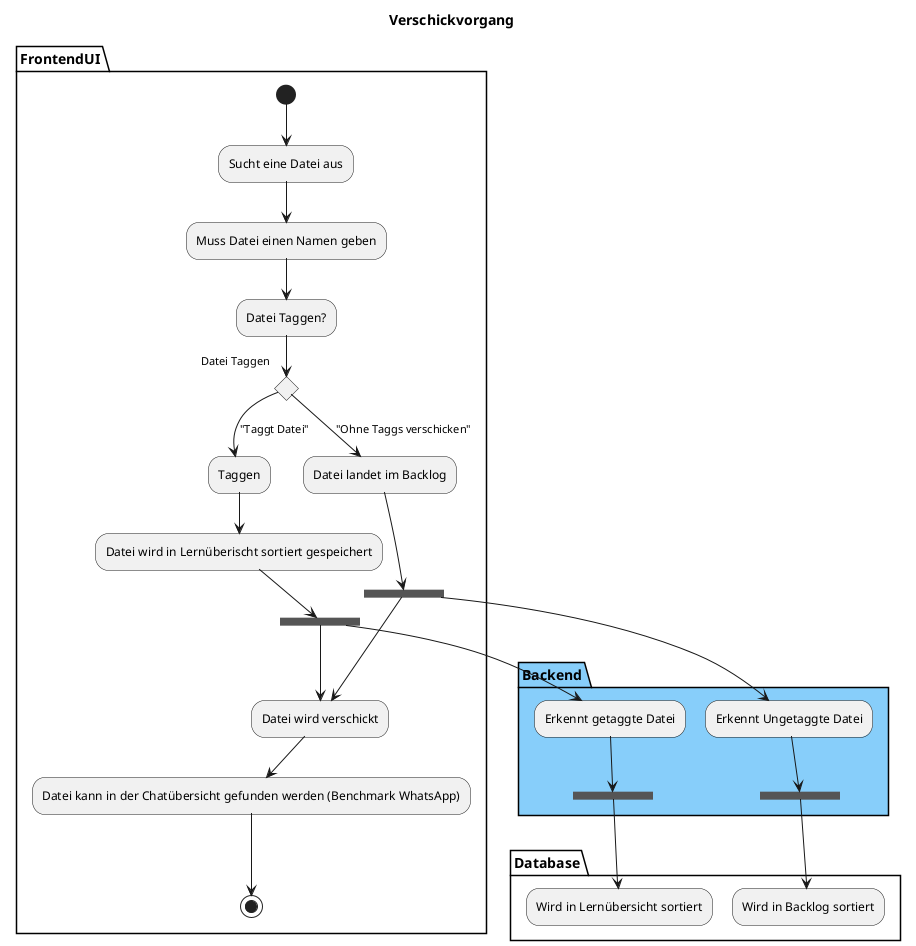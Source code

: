 @startuml Teilvorgang

title Verschickvorgang

partition FrontendUI {
  (*) --> "Sucht eine Datei aus"
  --> "Muss Datei einen Namen geben"
  --> "Datei Taggen?"
  --> if " Datei Taggen" then
    --> ["Taggt Datei"] "Taggen"
    --> "Datei wird in Lernüberischt sortiert gespeichert"
    -->  ===S1=== 
    --> "Datei wird verschickt"

  else 
     
    -->["Ohne Taggs verschicken"] "Datei landet im Backlog"
    --> ===S3=== 
    --> "Datei wird verschickt"
    --> "Datei kann in der Chatübersicht gefunden werden (Benchmark WhatsApp)"

--> (*)
}

partition Backend #LightSkyBlue {
  === S1 === --> "Erkennt getaggte Datei" 
  --> ===S2=== 
  === S3=== --> "Erkennt Ungetaggte Datei"
  --> ===S4== 
}

partition Database {
    S2 --> "Wird in Lernübersicht sortiert"
    S4 --> "Wird in Backlog sortiert"
}


@enduml





